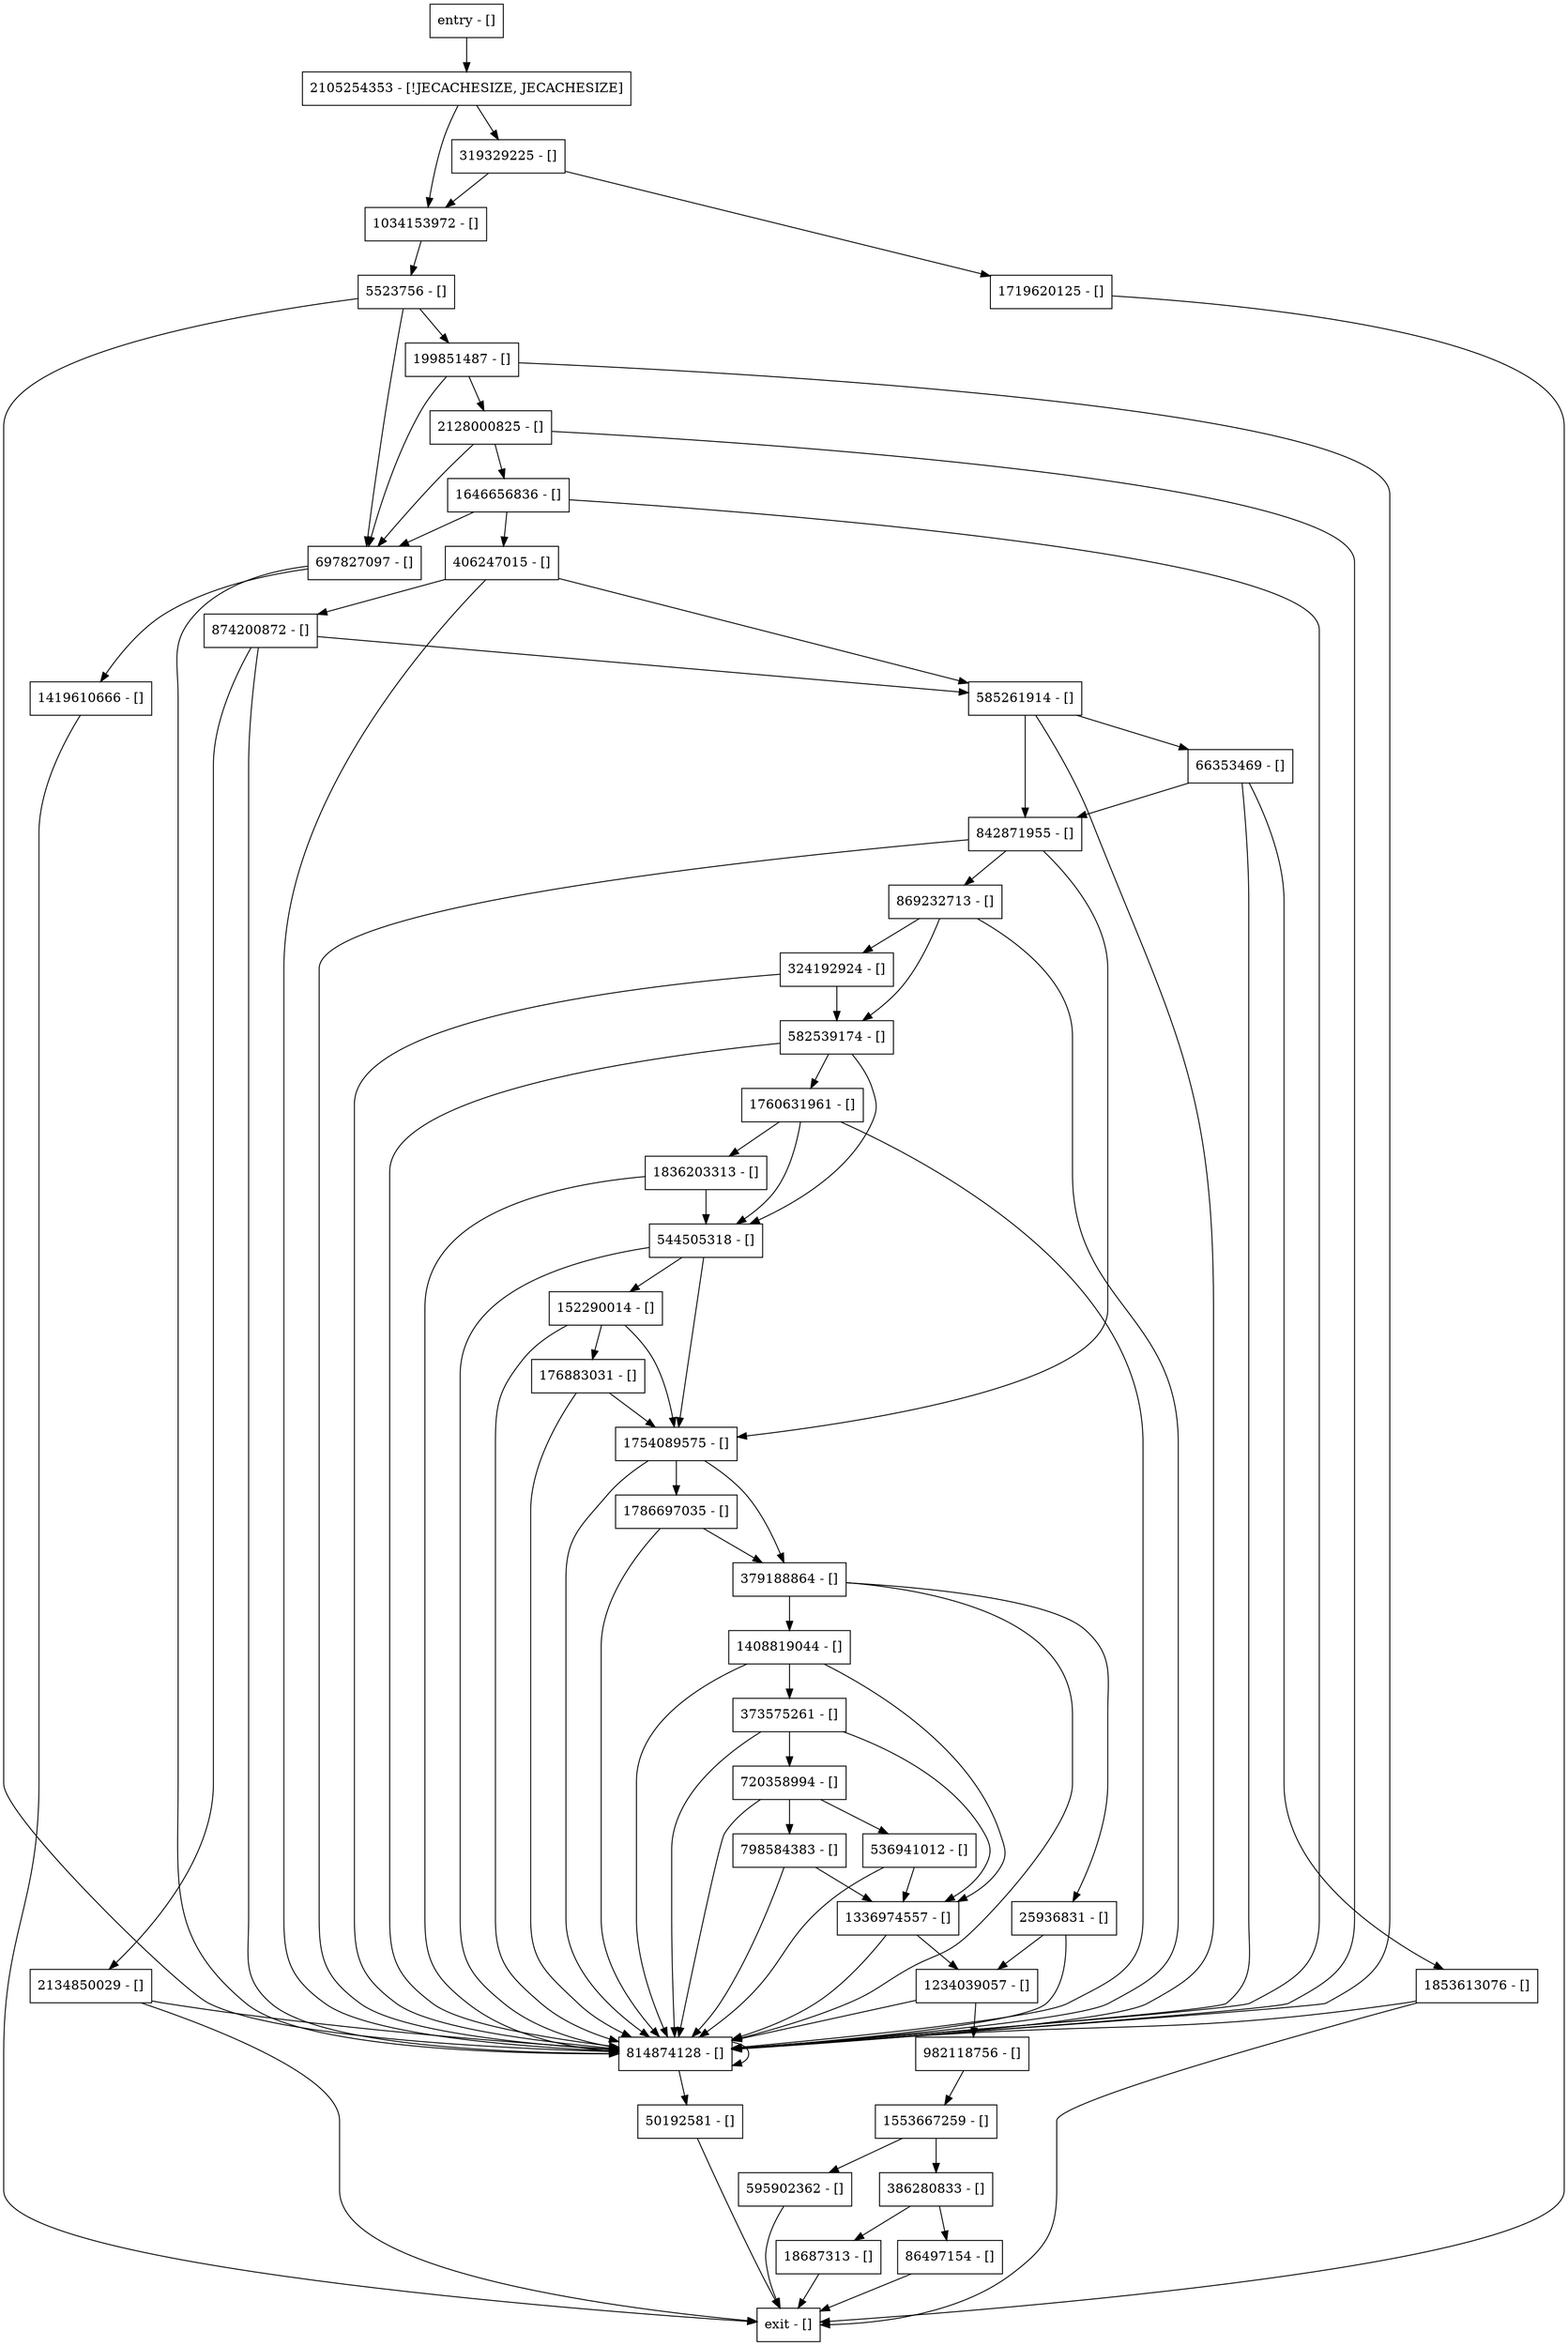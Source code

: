 digraph closeInternalWork {
node [shape=record];
406247015 [label="406247015 - []"];
152290014 [label="152290014 - []"];
1034153972 [label="1034153972 - []"];
2134850029 [label="2134850029 - []"];
1336974557 [label="1336974557 - []"];
1836203313 [label="1836203313 - []"];
1419610666 [label="1419610666 - []"];
2105254353 [label="2105254353 - [!JECACHESIZE, JECACHESIZE]"];
176883031 [label="176883031 - []"];
1853613076 [label="1853613076 - []"];
544505318 [label="544505318 - []"];
869232713 [label="869232713 - []"];
1719620125 [label="1719620125 - []"];
982118756 [label="982118756 - []"];
720358994 [label="720358994 - []"];
1786697035 [label="1786697035 - []"];
814874128 [label="814874128 - []"];
874200872 [label="874200872 - []"];
1408819044 [label="1408819044 - []"];
595902362 [label="595902362 - []"];
50192581 [label="50192581 - []"];
66353469 [label="66353469 - []"];
324192924 [label="324192924 - []"];
199851487 [label="199851487 - []"];
1234039057 [label="1234039057 - []"];
798584383 [label="798584383 - []"];
5523756 [label="5523756 - []"];
842871955 [label="842871955 - []"];
379188864 [label="379188864 - []"];
25936831 [label="25936831 - []"];
18687313 [label="18687313 - []"];
386280833 [label="386280833 - []"];
1553667259 [label="1553667259 - []"];
entry [label="entry - []"];
exit [label="exit - []"];
319329225 [label="319329225 - []"];
697827097 [label="697827097 - []"];
86497154 [label="86497154 - []"];
585261914 [label="585261914 - []"];
1760631961 [label="1760631961 - []"];
373575261 [label="373575261 - []"];
1754089575 [label="1754089575 - []"];
536941012 [label="536941012 - []"];
2128000825 [label="2128000825 - []"];
582539174 [label="582539174 - []"];
1646656836 [label="1646656836 - []"];
entry;
exit;
406247015 -> 585261914;
406247015 -> 814874128;
406247015 -> 874200872;
152290014 -> 814874128;
152290014 -> 1754089575;
152290014 -> 176883031;
1034153972 -> 5523756;
2134850029 -> exit;
2134850029 -> 814874128;
1336974557 -> 1234039057;
1336974557 -> 814874128;
1836203313 -> 814874128;
1836203313 -> 544505318;
1419610666 -> exit;
2105254353 -> 1034153972;
2105254353 -> 319329225;
176883031 -> 814874128;
176883031 -> 1754089575;
1853613076 -> exit;
1853613076 -> 814874128;
544505318 -> 152290014;
544505318 -> 814874128;
544505318 -> 1754089575;
869232713 -> 814874128;
869232713 -> 582539174;
869232713 -> 324192924;
1719620125 -> exit;
982118756 -> 1553667259;
720358994 -> 798584383;
720358994 -> 814874128;
720358994 -> 536941012;
1786697035 -> 379188864;
1786697035 -> 814874128;
814874128 -> 814874128;
814874128 -> 50192581;
874200872 -> 2134850029;
874200872 -> 585261914;
874200872 -> 814874128;
1408819044 -> 1336974557;
1408819044 -> 373575261;
1408819044 -> 814874128;
595902362 -> exit;
50192581 -> exit;
66353469 -> 842871955;
66353469 -> 814874128;
66353469 -> 1853613076;
324192924 -> 814874128;
324192924 -> 582539174;
199851487 -> 697827097;
199851487 -> 814874128;
199851487 -> 2128000825;
1234039057 -> 982118756;
1234039057 -> 814874128;
798584383 -> 1336974557;
798584383 -> 814874128;
5523756 -> 199851487;
5523756 -> 697827097;
5523756 -> 814874128;
842871955 -> 869232713;
842871955 -> 814874128;
842871955 -> 1754089575;
379188864 -> 814874128;
379188864 -> 25936831;
379188864 -> 1408819044;
25936831 -> 1234039057;
25936831 -> 814874128;
18687313 -> exit;
386280833 -> 86497154;
386280833 -> 18687313;
1553667259 -> 386280833;
1553667259 -> 595902362;
entry -> 2105254353;
319329225 -> 1719620125;
319329225 -> 1034153972;
697827097 -> 814874128;
697827097 -> 1419610666;
86497154 -> exit;
585261914 -> 842871955;
585261914 -> 814874128;
585261914 -> 66353469;
1760631961 -> 1836203313;
1760631961 -> 814874128;
1760631961 -> 544505318;
373575261 -> 720358994;
373575261 -> 1336974557;
373575261 -> 814874128;
1754089575 -> 1786697035;
1754089575 -> 379188864;
1754089575 -> 814874128;
536941012 -> 1336974557;
536941012 -> 814874128;
2128000825 -> 697827097;
2128000825 -> 814874128;
2128000825 -> 1646656836;
582539174 -> 1760631961;
582539174 -> 814874128;
582539174 -> 544505318;
1646656836 -> 406247015;
1646656836 -> 697827097;
1646656836 -> 814874128;
}
